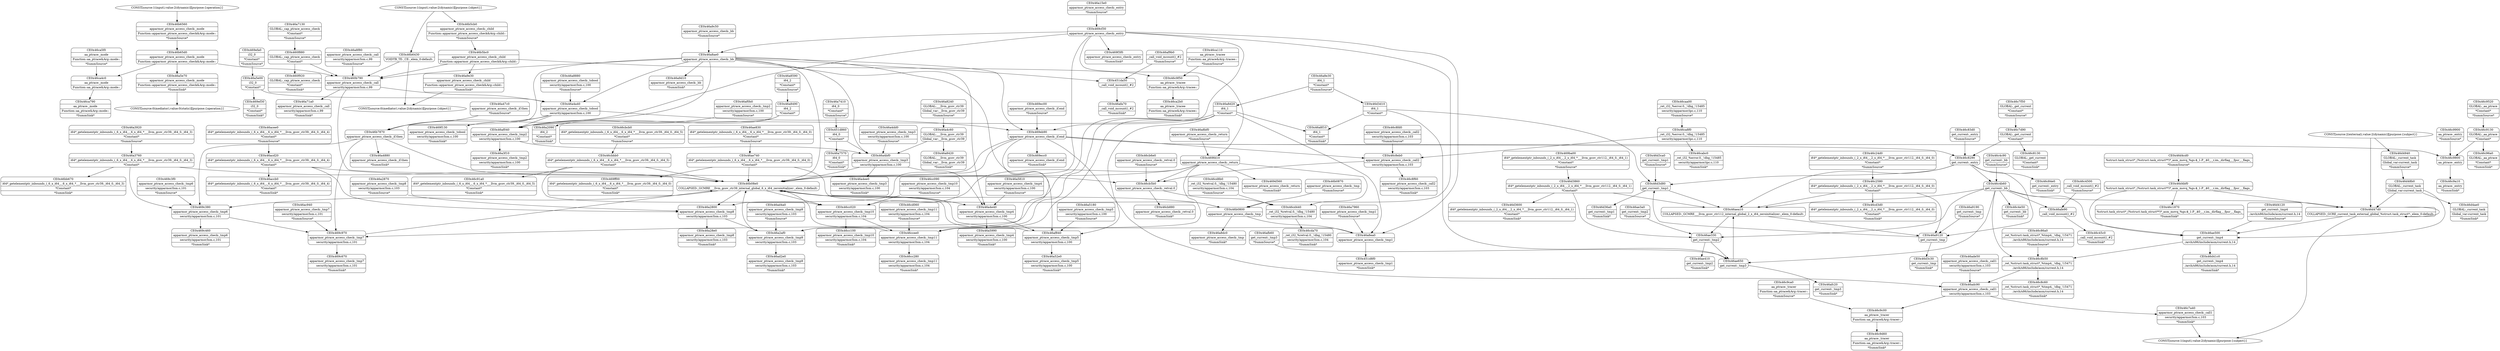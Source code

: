 digraph {
	CE0x46af040 [shape=record,shape=Mrecord,label="{CE0x46af040|apparmor_ptrace_access_check:_tmp2|security/apparmor/lsm.c,100}"]
	CE0x46ae410 [shape=record,shape=Mrecord,label="{CE0x46ae410|get_current:_tmp2|*SummSink*}"]
	CE0x46a71a0 [shape=record,shape=Mrecord,label="{CE0x46a71a0|apparmor_ptrace_access_check:_call|security/apparmor/lsm.c,99|*SummSink*}"]
	CE0x46c9c00 [shape=record,shape=Mrecord,label="{CE0x46c9c00|aa_ptrace:_tracer|Function::aa_ptrace&Arg::tracer::}"]
	CE0x46afe90 [shape=record,shape=Mrecord,label="{CE0x46afe90|_call_void_mcount()_#2}"]
	CE0x46d4ae0 [shape=record,shape=Mrecord,label="{CE0x46d4ae0|GLOBAL:_current_task|Global_var:current_task|*SummSink*}"]
	CE0x46a8880 [shape=record,shape=Mrecord,label="{CE0x46a8880|apparmor_ptrace_access_check:_tobool|security/apparmor/lsm.c,100|*SummSource*}"]
	CE0x46c7a40 [shape=record,shape=Mrecord,label="{CE0x46c7a40|apparmor_ptrace_access_check:_call1|security/apparmor/lsm.c,103|*SummSink*}"]
	"CONST[source:0(mediator),value:2(dynamic)][purpose:{object}]"
	CE0x46d48b0 [shape=record,shape=Mrecord,label="{CE0x46d48b0|GLOBAL:_current_task|Global_var:current_task}"]
	CE0x469f3f0 [shape=record,shape=Mrecord,label="{CE0x469f3f0|apparmor_ptrace_access_check:_entry|*SummSink*}"]
	CE0x46ae830 [shape=record,shape=Mrecord,label="{CE0x46ae830|i64*_getelementptr_inbounds_(_6_x_i64_,_6_x_i64_*___llvm_gcov_ctr39,_i64_0,_i64_0)|*Constant*|*SummSource*}"]
	CE0x46a5e70 [shape=record,shape=Mrecord,label="{CE0x46a5e70|apparmor_ptrace_access_check:_mode|Function::apparmor_ptrace_access_check&Arg::mode::|*SummSink*}"]
	CE0x46a2af0 [shape=record,shape=Mrecord,label="{CE0x46a2af0|apparmor_ptrace_access_check:_tmp9|security/apparmor/lsm.c,103}"]
	CE0x46ae500 [shape=record,shape=Mrecord,label="{CE0x46ae500|get_current:_tmp4|./arch/x86/include/asm/current.h,14}"]
	CE0x46a8f80 [shape=record,shape=Mrecord,label="{CE0x46a8f80|apparmor_ptrace_access_check:_call|security/apparmor/lsm.c,99|*SummSource*}"]
	CE0x46b65d0 [shape=record,shape=Mrecord,label="{CE0x46b65d0|apparmor_ptrace_access_check:_mode|Function::apparmor_ptrace_access_check&Arg::mode::}"]
	CE0x469c970 [shape=record,shape=Mrecord,label="{CE0x469c970|apparmor_ptrace_access_check:_tmp7|security/apparmor/lsm.c,101}"]
	CE0x469c3f0 [shape=record,shape=Mrecord,label="{CE0x469c3f0|apparmor_ptrace_access_check:_tmp6|security/apparmor/lsm.c,101|*SummSource*}"]
	CE0x46b0870 [shape=record,shape=Mrecord,label="{CE0x46b0870|apparmor_ptrace_access_check:_tmp|*SummSource*}"]
	CE0x46ae3a0 [shape=record,shape=Mrecord,label="{CE0x46ae3a0|get_current:_tmp2|*SummSource*}"]
	CE0x469c670 [shape=record,shape=Mrecord,label="{CE0x469c670|apparmor_ptrace_access_check:_tmp7|security/apparmor/lsm.c,101|*SummSink*}"]
	CE0x451da50 [shape=record,shape=Mrecord,label="{CE0x451da50|_call_void_mcount()_#2}"]
	CE0x46c8130 [shape=record,shape=Mrecord,label="{CE0x46c8130|GLOBAL:_get_current|*Constant*|*SummSink*}"]
	CE0x451d8f0 [shape=record,shape=Mrecord,label="{CE0x451d8f0|apparmor_ptrace_access_check:_tmp1|*SummSink*}"]
	CE0x451d860 [shape=record,shape=Mrecord,label="{CE0x451d860|i64_0|*Constant*}"]
	CE0x46cd8b0 [shape=record,shape=Mrecord,label="{CE0x46cd8b0|_ret_i32_%retval.0,_!dbg_!15480|security/apparmor/lsm.c,104|*SummSource*}"]
	CE0x46afb60 [shape=record,shape=Mrecord,label="{CE0x46afb60|get_current:_tmp3|*SummSource*}"]
	CE0x46a8ea0 [shape=record,shape=Mrecord,label="{CE0x46a8ea0|apparmor_ptrace_access_check:_tmp1}"]
	CE0x46c83d0 [shape=record,shape=Mrecord,label="{CE0x46c83d0|get_current:_entry|*SummSource*}"]
	CE0x46c1870 [shape=record,shape=Mrecord,label="{CE0x46c1870|%struct.task_struct*_(%struct.task_struct**)*_asm_movq_%gs:$_1:P_,$0_,_r,im,_dirflag_,_fpsr_,_flags_|*SummSink*}"]
	CE0x46ade50 [shape=record,shape=Mrecord,label="{CE0x46ade50|apparmor_ptrace_access_check:_call1|security/apparmor/lsm.c,103|*SummSource*}"]
	CE0x46c84e0 [shape=record,shape=Mrecord,label="{CE0x46c84e0|get_current:_entry|*SummSink*}"]
	CE0x46c9900 [shape=record,shape=Mrecord,label="{CE0x46c9900|aa_ptrace:_entry|*SummSource*}"]
	CE0x46cb880 [shape=record,shape=Mrecord,label="{CE0x46cb880|apparmor_ptrace_access_check:_retval.0|*SummSink*}"]
	CE0x46ca4c0 [shape=record,shape=Mrecord,label="{CE0x46ca4c0|aa_ptrace:_mode|Function::aa_ptrace&Arg::mode::}"]
	CE0x46d41c0 [shape=record,shape=Mrecord,label="{CE0x46d41c0|get_current:_tmp4|./arch/x86/include/asm/current.h,14|*SummSink*}"]
	CE0x46a28e0 [shape=record,shape=Mrecord,label="{CE0x46a28e0|apparmor_ptrace_access_check:_tmp8|security/apparmor/lsm.c,103|*SummSink*}"]
	CE0x46c9ca0 [shape=record,shape=Mrecord,label="{CE0x46c9ca0|aa_ptrace:_tracer|Function::aa_ptrace&Arg::tracer::|*SummSource*}"]
	CE0x46d3d80 [shape=record,shape=Mrecord,label="{CE0x46d3d80|get_current:_tmp1}"]
	CE0x46d36a0 [shape=record,shape=Mrecord,label="{CE0x46d36a0|get_current:_tmp1|*SummSink*}"]
	CE0x46d3860 [shape=record,shape=Mrecord,label="{CE0x46d3860|i64*_getelementptr_inbounds_(_2_x_i64_,_2_x_i64_*___llvm_gcov_ctr112,_i64_0,_i64_1)|*Constant*}"]
	CE0x46c8c60 [shape=record,shape=Mrecord,label="{CE0x46c8c60|_ret_%struct.task_struct*_%tmp4,_!dbg_!15471|./arch/x86/include/asm/current.h,14|*SummSink*}"]
	CE0x46aea10 [shape=record,shape=Mrecord,label="{CE0x46aea10|COLLAPSED:_GCMRE___llvm_gcov_ctr112_internal_global_2_x_i64_zeroinitializer:_elem_0:default:}"]
	CE0x46d3c30 [shape=record,shape=Mrecord,label="{CE0x46d3c30|get_current:_tmp|*SummSink*}"]
	CE0x46a2800 [shape=record,shape=Mrecord,label="{CE0x46a2800|apparmor_ptrace_access_check:_tmp8|security/apparmor/lsm.c,103}"]
	"CONST[source:0(mediator),value:0(static)][purpose:{operation}]"
	CE0x46a7410 [shape=record,shape=Mrecord,label="{CE0x46a7410|i64_0|*Constant*|*SummSource*}"]
	CE0x46c8f60 [shape=record,shape=Mrecord,label="{CE0x46c8f60|apparmor_ptrace_access_check:_call2|security/apparmor/lsm.c,103|*SummSink*}"]
	CE0x46af9b0 [shape=record,shape=Mrecord,label="{CE0x46af9b0|_call_void_mcount()_#2|*SummSource*}"]
	CE0x46cb5b0 [shape=record,shape=Mrecord,label="{CE0x46cb5b0|apparmor_ptrace_access_check:_retval.0}"]
	CE0x46b5cb0 [shape=record,shape=Mrecord,label="{CE0x46b5cb0|apparmor_ptrace_access_check:_child|Function::apparmor_ptrace_access_check&Arg::child::|*SummSource*}"]
	CE0x46c9a10 [shape=record,shape=Mrecord,label="{CE0x46c9a10|aa_ptrace:_entry|*SummSink*}"]
	CE0x46b0800 [shape=record,shape=Mrecord,label="{CE0x46b0800|apparmor_ptrace_access_check:_tmp}"]
	CE0x46d3ca0 [shape=record,shape=Mrecord,label="{CE0x46d3ca0|get_current:_tmp1|*SummSource*}"]
	CE0x46a2090 [shape=record,shape=Mrecord,label="{CE0x46a2090|i64_2|*Constant*|*SummSink*}"]
	CE0x469c460 [shape=record,shape=Mrecord,label="{CE0x469c460|apparmor_ptrace_access_check:_tmp6|security/apparmor/lsm.c,101|*SummSink*}"]
	CE0x46b08e0 [shape=record,shape=Mrecord,label="{CE0x46b08e0|COLLAPSED:_GCMRE___llvm_gcov_ctr39_internal_global_6_x_i64_zeroinitializer:_elem_0:default:}"]
	CE0x46d3600 [shape=record,shape=Mrecord,label="{CE0x46d3600|i64*_getelementptr_inbounds_(_2_x_i64_,_2_x_i64_*___llvm_gcov_ctr112,_i64_0,_i64_1)|*Constant*|*SummSink*}"]
	CE0x46c45c0 [shape=record,shape=Mrecord,label="{CE0x46c45c0|_call_void_mcount()_#2|*SummSink*}"]
	"CONST[source:2(external),value:2(dynamic)][purpose:{subject}]"
	CE0x46ac940 [shape=record,shape=Mrecord,label="{CE0x46ac940|apparmor_ptrace_access_check:_tmp7|security/apparmor/lsm.c,101|*SummSource*}"]
	CE0x46cc090 [shape=record,shape=Mrecord,label="{CE0x46cc090|apparmor_ptrace_access_check:_tmp10|security/apparmor/lsm.c,104|*SummSource*}"]
	CE0x46a5990 [shape=record,shape=Mrecord,label="{CE0x46a5990|apparmor_ptrace_access_check:_tmp4|security/apparmor/lsm.c,100|*SummSink*}"]
	CE0x46c7f50 [shape=record,shape=Mrecord,label="{CE0x46c7f50|GLOBAL:_get_current|*Constant*|*SummSource*}"]
	CE0x469eb90 [shape=record,shape=Mrecord,label="{CE0x469eb90|apparmor_ptrace_access_check:_if.end}"]
	CE0x46c86a0 [shape=record,shape=Mrecord,label="{CE0x46c86a0|_ret_%struct.task_struct*_%tmp4,_!dbg_!15471|./arch/x86/include/asm/current.h,14|*SummSource*}"]
	CE0x46afc20 [shape=record,shape=Mrecord,label="{CE0x46afc20|get_current:_tmp3|*SummSink*}"]
	CE0x46cd440 [shape=record,shape=Mrecord,label="{CE0x46cd440|_ret_i32_%retval.0,_!dbg_!15480|security/apparmor/lsm.c,104}"]
	CE0x460f920 [shape=record,shape=Mrecord,label="{CE0x460f920|GLOBAL:_cap_ptrace_access_check|*Constant*|*SummSink*}"]
	CE0x46a8f10 [shape=record,shape=Mrecord,label="{CE0x46a8f10|i64_1|*Constant*|*SummSink*}"]
	CE0x46d4940 [shape=record,shape=Mrecord,label="{CE0x46d4940|GLOBAL:_current_task|Global_var:current_task|*SummSource*}"]
	CE0x46a8bf0 [shape=record,shape=Mrecord,label="{CE0x46a8bf0|apparmor_ptrace_access_check:_return|*SummSource*}"]
	CE0x46ca790 [shape=record,shape=Mrecord,label="{CE0x46ca790|aa_ptrace:_mode|Function::aa_ptrace&Arg::mode::|*SummSink*}"]
	CE0x46ca8f0 [shape=record,shape=Mrecord,label="{CE0x46ca8f0|_ret_i32_%error.0,_!dbg_!15485|security/apparmor/ipc.c,110}"]
	CE0x46a8e30 [shape=record,shape=Mrecord,label="{CE0x46a8e30|i64_1|*Constant*|*SummSource*}"]
	CE0x46c8fd0 [shape=record,shape=Mrecord,label="{CE0x46c8fd0|apparmor_ptrace_access_check:_call2|security/apparmor/lsm.c,103|*SummSource*}"]
	CE0x46b5bc0 [shape=record,shape=Mrecord,label="{CE0x46b5bc0|apparmor_ptrace_access_check:_child|Function::apparmor_ptrace_access_check&Arg::child::}"]
	CE0x46b6430 [shape=record,shape=Mrecord,label="{CE0x46b6430|VOIDTB_TE:_CE:_elem_0:default:}"]
	CE0x46cd3d0 [shape=record,shape=Mrecord,label="{CE0x46cd3d0|i64*_getelementptr_inbounds_(_2_x_i64_,_2_x_i64_*___llvm_gcov_ctr112,_i64_0,_i64_0)|*Constant*|*SummSink*}"]
	CE0x46a9120 [shape=record,shape=Mrecord,label="{CE0x46a9120|get_current:_tmp}"]
	CE0x46af840 [shape=record,shape=Mrecord,label="{CE0x46af840|apparmor_ptrace_access_check:_tmp5|security/apparmor/lsm.c,100}"]
	CE0x469ff00 [shape=record,shape=Mrecord,label="{CE0x469ff00|i64*_getelementptr_inbounds_(_6_x_i64_,_6_x_i64_*___llvm_gcov_ctr39,_i64_0,_i64_0)|*Constant*|*SummSink*}"]
	CE0x46c9d60 [shape=record,shape=Mrecord,label="{CE0x46c9d60|aa_ptrace:_tracer|Function::aa_ptrace&Arg::tracer::|*SummSink*}"]
	CE0x46a52e0 [shape=record,shape=Mrecord,label="{CE0x46a52e0|apparmor_ptrace_access_check:_tmp5|security/apparmor/lsm.c,100|*SummSink*}"]
	CE0x46ad2e0 [shape=record,shape=Mrecord,label="{CE0x46ad2e0|apparmor_ptrace_access_check:_tmp9|security/apparmor/lsm.c,103|*SummSink*}"]
	CE0x46ca2b0 [shape=record,shape=Mrecord,label="{CE0x46ca2b0|aa_ptrace:_tracee|Function::aa_ptrace&Arg::tracee::|*SummSink*}"]
	CE0x46c8eb0 [shape=record,shape=Mrecord,label="{CE0x46c8eb0|apparmor_ptrace_access_check:_call2|security/apparmor/lsm.c,103}"]
	CE0x46a8420 [shape=record,shape=Mrecord,label="{CE0x46a8420|GLOBAL:___llvm_gcov_ctr39|Global_var:__llvm_gcov_ctr39|*SummSink*}"]
	CE0x46cbbb0 [shape=record,shape=Mrecord,label="{CE0x46cbbb0|i64*_getelementptr_inbounds_(_6_x_i64_,_6_x_i64_*___llvm_gcov_ctr39,_i64_0,_i64_5)|*Constant*}"]
	CE0x46accb0 [shape=record,shape=Mrecord,label="{CE0x46accb0|i64*_getelementptr_inbounds_(_6_x_i64_,_6_x_i64_*___llvm_gcov_ctr39,_i64_0,_i64_4)|*Constant*|*SummSink*}"]
	CE0x46cc100 [shape=record,shape=Mrecord,label="{CE0x46cc100|apparmor_ptrace_access_check:_tmp10|security/apparmor/lsm.c,104|*SummSink*}"]
	CE0x469efa0 [shape=record,shape=Mrecord,label="{CE0x469efa0|i32_0|*Constant*|*SummSource*}"]
	CE0x46cc020 [shape=record,shape=Mrecord,label="{CE0x46cc020|apparmor_ptrace_access_check:_tmp10|security/apparmor/lsm.c,104}"]
	CE0x46ca5f0 [shape=record,shape=Mrecord,label="{CE0x46ca5f0|aa_ptrace:_mode|Function::aa_ptrace&Arg::mode::|*SummSource*}"]
	CE0x46ad4a0 [shape=record,shape=Mrecord,label="{CE0x46ad4a0|apparmor_ptrace_access_check:_tmp9|security/apparmor/lsm.c,103|*SummSource*}"]
	CE0x46c4e50 [shape=record,shape=Mrecord,label="{CE0x46c4e50|get_current:_bb|*SummSink*}"]
	CE0x46a8590 [shape=record,shape=Mrecord,label="{CE0x46a8590|i64_2|*Constant*|*SummSource*}"]
	CE0x46a5180 [shape=record,shape=Mrecord,label="{CE0x46a5180|apparmor_ptrace_access_check:_tmp5|security/apparmor/lsm.c,100|*SummSource*}"]
	CE0x460f880 [shape=record,shape=Mrecord,label="{CE0x460f880|GLOBAL:_cap_ptrace_access_check|*Constant*}"]
	CE0x46a7570 [shape=record,shape=Mrecord,label="{CE0x46a7570|i64_0|*Constant*|*SummSink*}"]
	CE0x469d560 [shape=record,shape=Mrecord,label="{CE0x469d560|apparmor_ptrace_access_check:_return|*SummSink*}"]
	"CONST[source:1(input),value:2(dynamic)][purpose:{subject}]"
	CE0x46afa70 [shape=record,shape=Mrecord,label="{CE0x46afa70|_call_void_mcount()_#2|*SummSink*}"]
	CE0x46a8490 [shape=record,shape=Mrecord,label="{CE0x46a8490|i64_2|*Constant*}"]
	CE0x46cd060 [shape=record,shape=Mrecord,label="{CE0x46cd060|apparmor_ptrace_access_check:_tmp11|security/apparmor/lsm.c,104|*SummSource*}"]
	CE0x46a9c50 [shape=record,shape=Mrecord,label="{CE0x46a9c50|apparmor_ptrace_access_check:_bb|*SummSource*}"]
	CE0x46d4cd0 [shape=record,shape=Mrecord,label="{CE0x46d4cd0|%struct.task_struct*_(%struct.task_struct**)*_asm_movq_%gs:$_1:P_,$0_,_r,im,_dirflag_,_fpsr_,_flags_|*SummSource*}"]
	CE0x46c9520 [shape=record,shape=Mrecord,label="{CE0x46c9520|GLOBAL:_aa_ptrace|*Constant*|*SummSource*}"]
	CE0x46ca110 [shape=record,shape=Mrecord,label="{CE0x46ca110|aa_ptrace:_tracee|Function::aa_ptrace&Arg::tracee::|*SummSource*}"]
	CE0x46c2580 [shape=record,shape=Mrecord,label="{CE0x46c2580|i64*_getelementptr_inbounds_(_2_x_i64_,_2_x_i64_*___llvm_gcov_ctr112,_i64_0,_i64_0)|*Constant*}"]
	CE0x46c4c90 [shape=record,shape=Mrecord,label="{CE0x46c4c90|get_current:_bb|*SummSource*}"]
	CE0x469ba00 [shape=record,shape=Mrecord,label="{CE0x469ba00|i64*_getelementptr_inbounds_(_2_x_i64_,_2_x_i64_*___llvm_gcov_ctr112,_i64_0,_i64_1)|*Constant*|*SummSource*}"]
	"CONST[source:1(input),value:2(dynamic)][purpose:{operation}]"
	CE0x46acee0 [shape=record,shape=Mrecord,label="{CE0x46acee0|i64*_getelementptr_inbounds_(_6_x_i64_,_6_x_i64_*___llvm_gcov_ctr39,_i64_0,_i64_4)|*Constant*|*SummSource*}"]
	CE0x46a7130 [shape=record,shape=Mrecord,label="{CE0x46a7130|GLOBAL:_cap_ptrace_access_check|*Constant*|*SummSource*}"]
	CE0x46a47c0 [shape=record,shape=Mrecord,label="{CE0x46a47c0|apparmor_ptrace_access_check:_if.then|*SummSource*}"]
	CE0x46ae330 [shape=record,shape=Mrecord,label="{CE0x46ae330|get_current:_tmp2}"]
	CE0x46cbcb0 [shape=record,shape=Mrecord,label="{CE0x46cbcb0|i64*_getelementptr_inbounds_(_6_x_i64_,_6_x_i64_*___llvm_gcov_ctr39,_i64_0,_i64_5)|*Constant*|*SummSource*}"]
	CE0x46a15e0 [shape=record,shape=Mrecord,label="{CE0x46a15e0|apparmor_ptrace_access_check:_entry|*SummSource*}"]
	CE0x46a4ee0 [shape=record,shape=Mrecord,label="{CE0x46a4ee0|apparmor_ptrace_access_check:_tmp3|security/apparmor/lsm.c,100|*SummSink*}"]
	CE0x469ecc0 [shape=record,shape=Mrecord,label="{CE0x469ecc0|apparmor_ptrace_access_check:_if.end|*SummSink*}"]
	CE0x46a3920 [shape=record,shape=Mrecord,label="{CE0x46a3920|i64*_getelementptr_inbounds_(_6_x_i64_,_6_x_i64_*___llvm_gcov_ctr39,_i64_0,_i64_3)|*Constant*|*SummSource*}"]
	CE0x46d3d10 [shape=record,shape=Mrecord,label="{CE0x46d3d10|i64_1|*Constant*}"]
	CE0x469ec00 [shape=record,shape=Mrecord,label="{CE0x469ec00|apparmor_ptrace_access_check:_if.end|*SummSource*}"]
	"CONST[source:1(input),value:2(dynamic)][purpose:{object}]"
	CE0x46cda70 [shape=record,shape=Mrecord,label="{CE0x46cda70|_ret_i32_%retval.0,_!dbg_!15480|security/apparmor/lsm.c,104|*SummSink*}"]
	CE0x46c4500 [shape=record,shape=Mrecord,label="{CE0x46c4500|_call_void_mcount()_#2|*SummSource*}"]
	CE0x46a4880 [shape=record,shape=Mrecord,label="{CE0x46a4880|apparmor_ptrace_access_check:_if.then|*SummSink*}"]
	CE0x46b7870 [shape=record,shape=Mrecord,label="{CE0x46b7870|apparmor_ptrace_access_check:_if.then}"]
	CE0x46acd20 [shape=record,shape=Mrecord,label="{CE0x46acd20|i64*_getelementptr_inbounds_(_6_x_i64_,_6_x_i64_*___llvm_gcov_ctr39,_i64_0,_i64_4)|*Constant*}"]
	CE0x46d4bf0 [shape=record,shape=Mrecord,label="{CE0x46d4bf0|%struct.task_struct*_(%struct.task_struct**)*_asm_movq_%gs:$_1:P_,$0_,_r,im,_dirflag_,_fpsr_,_flags_}"]
	CE0x46a8d20 [shape=record,shape=Mrecord,label="{CE0x46a8d20|i64_1|*Constant*}"]
	CE0x46a9e30 [shape=record,shape=Mrecord,label="{CE0x46a9e30|apparmor_ptrace_access_check:_child|Function::apparmor_ptrace_access_check&Arg::child::|*SummSink*}"]
	CE0x46c91a0 [shape=record,shape=Mrecord,label="{CE0x46c91a0|i64*_getelementptr_inbounds_(_6_x_i64_,_6_x_i64_*___llvm_gcov_ctr39,_i64_0,_i64_5)|*Constant*|*SummSink*}"]
	CE0x469c380 [shape=record,shape=Mrecord,label="{CE0x469c380|apparmor_ptrace_access_check:_tmp6|security/apparmor/lsm.c,101}"]
	CE0x46a5e00 [shape=record,shape=Mrecord,label="{CE0x46a5e00|i32_0|*Constant*}"]
	CE0x46c9800 [shape=record,shape=Mrecord,label="{CE0x46c9800|aa_ptrace:_entry}"]
	CE0x46cb6e0 [shape=record,shape=Mrecord,label="{CE0x46cb6e0|apparmor_ptrace_access_check:_retval.0|*SummSource*}"]
	CE0x46c9f50 [shape=record,shape=Mrecord,label="{CE0x46c9f50|aa_ptrace:_tracee|Function::aa_ptrace&Arg::tracee::}"]
	CE0x46c8290 [shape=record,shape=Mrecord,label="{CE0x46c8290|get_current:_entry}"]
	CE0x46caa00 [shape=record,shape=Mrecord,label="{CE0x46caa00|_ret_i32_%error.0,_!dbg_!15485|security/apparmor/ipc.c,110|*SummSource*}"]
	CE0x46a3f10 [shape=record,shape=Mrecord,label="{CE0x46a3f10|apparmor_ptrace_access_check:_tmp2|security/apparmor/lsm.c,100|*SummSink*}"]
	CE0x46a4c60 [shape=record,shape=Mrecord,label="{CE0x46a4c60|GLOBAL:___llvm_gcov_ctr39|Global_var:__llvm_gcov_ctr39}"]
	CE0x469ef30 [shape=record,shape=Mrecord,label="{CE0x469ef30|i32_0|*Constant*|*SummSink*}"]
	CE0x46bb670 [shape=record,shape=Mrecord,label="{CE0x46bb670|i64*_getelementptr_inbounds_(_6_x_i64_,_6_x_i64_*___llvm_gcov_ctr39,_i64_0,_i64_3)|*Constant*|*SummSink*}"]
	CE0x46c4b60 [shape=record,shape=Mrecord,label="{CE0x46c4b60|get_current:_bb}"]
	CE0x46a9190 [shape=record,shape=Mrecord,label="{CE0x46a9190|get_current:_tmp|*SummSource*}"]
	CE0x46d47d0 [shape=record,shape=Mrecord,label="{CE0x46d47d0|COLLAPSED:_GCRE_current_task_external_global_%struct.task_struct*:_elem_0:default:}"]
	CE0x46a8dc0 [shape=record,shape=Mrecord,label="{CE0x46a8dc0|apparmor_ptrace_access_check:_tmp|*SummSink*}"]
	CE0x46ae740 [shape=record,shape=Mrecord,label="{CE0x46ae740|i64*_getelementptr_inbounds_(_6_x_i64_,_6_x_i64_*___llvm_gcov_ctr39,_i64_0,_i64_0)|*Constant*}"]
	CE0x46b6560 [shape=record,shape=Mrecord,label="{CE0x46b6560|apparmor_ptrace_access_check:_mode|Function::apparmor_ptrace_access_check&Arg::mode::|*SummSource*}"]
	CE0x46adc90 [shape=record,shape=Mrecord,label="{CE0x46adc90|apparmor_ptrace_access_check:_call1|security/apparmor/lsm.c,103}"]
	CE0x46c24d0 [shape=record,shape=Mrecord,label="{CE0x46c24d0|i64*_getelementptr_inbounds_(_2_x_i64_,_2_x_i64_*___llvm_gcov_ctr112,_i64_0,_i64_0)|*Constant*|*SummSource*}"]
	CE0x46c7d90 [shape=record,shape=Mrecord,label="{CE0x46c7d90|GLOBAL:_get_current|*Constant*}"]
	CE0x46a3760 [shape=record,shape=Mrecord,label="{CE0x46a3760|i64*_getelementptr_inbounds_(_6_x_i64_,_6_x_i64_*___llvm_gcov_ctr39,_i64_0,_i64_3)|*Constant*}"]
	CE0x46a8ae0 [shape=record,shape=Mrecord,label="{CE0x46a8ae0|apparmor_ptrace_access_check:_bb}"]
	CE0x46a7960 [shape=record,shape=Mrecord,label="{CE0x46a7960|apparmor_ptrace_access_check:_tmp1|*SummSource*}"]
	CE0x46ccee0 [shape=record,shape=Mrecord,label="{CE0x46ccee0|apparmor_ptrace_access_check:_tmp11|security/apparmor/lsm.c,104}"]
	CE0x46a4e40 [shape=record,shape=Mrecord,label="{CE0x46a4e40|apparmor_ptrace_access_check:_tmp4|security/apparmor/lsm.c,100}"]
	CE0x46cc280 [shape=record,shape=Mrecord,label="{CE0x46cc280|apparmor_ptrace_access_check:_tmp11|security/apparmor/lsm.c,104|*SummSink*}"]
	CE0x46cabc0 [shape=record,shape=Mrecord,label="{CE0x46cabc0|_ret_i32_%error.0,_!dbg_!15485|security/apparmor/ipc.c,110|*SummSink*}"]
	CE0x469cf30 [shape=record,shape=Mrecord,label="{CE0x469cf30|apparmor_ptrace_access_check:_entry}"]
	CE0x46a9d10 [shape=record,shape=Mrecord,label="{CE0x46a9d10|apparmor_ptrace_access_check:_bb|*SummSink*}"]
	CE0x46ae650 [shape=record,shape=Mrecord,label="{CE0x46ae650|get_current:_tmp3}"]
	CE0x46c96a0 [shape=record,shape=Mrecord,label="{CE0x46c96a0|GLOBAL:_aa_ptrace|*Constant*|*SummSink*}"]
	CE0x46a4dd0 [shape=record,shape=Mrecord,label="{CE0x46a4dd0|apparmor_ptrace_access_check:_tmp3|security/apparmor/lsm.c,100|*SummSource*}"]
	CE0x469fd10 [shape=record,shape=Mrecord,label="{CE0x469fd10|apparmor_ptrace_access_check:_return}"]
	CE0x46af0b0 [shape=record,shape=Mrecord,label="{CE0x46af0b0|apparmor_ptrace_access_check:_tmp2|security/apparmor/lsm.c,100|*SummSource*}"]
	CE0x46d4120 [shape=record,shape=Mrecord,label="{CE0x46d4120|get_current:_tmp4|./arch/x86/include/asm/current.h,14|*SummSource*}"]
	CE0x46c9130 [shape=record,shape=Mrecord,label="{CE0x46c9130|GLOBAL:_aa_ptrace|*Constant*}"]
	CE0x469f130 [shape=record,shape=Mrecord,label="{CE0x469f130|apparmor_ptrace_access_check:_tobool|security/apparmor/lsm.c,100|*SummSink*}"]
	CE0x46a4bf0 [shape=record,shape=Mrecord,label="{CE0x46a4bf0|apparmor_ptrace_access_check:_tmp3|security/apparmor/lsm.c,100}"]
	CE0x46a2870 [shape=record,shape=Mrecord,label="{CE0x46a2870|apparmor_ptrace_access_check:_tmp8|security/apparmor/lsm.c,103|*SummSource*}"]
	CE0x46a8240 [shape=record,shape=Mrecord,label="{CE0x46a8240|GLOBAL:___llvm_gcov_ctr39|Global_var:__llvm_gcov_ctr39|*SummSource*}"]
	CE0x46c8b50 [shape=record,shape=Mrecord,label="{CE0x46c8b50|_ret_%struct.task_struct*_%tmp4,_!dbg_!15471|./arch/x86/include/asm/current.h,14}"]
	CE0x46a4a40 [shape=record,shape=Mrecord,label="{CE0x46a4a40|apparmor_ptrace_access_check:_tobool|security/apparmor/lsm.c,100}"]
	CE0x46a5810 [shape=record,shape=Mrecord,label="{CE0x46a5810|apparmor_ptrace_access_check:_tmp4|security/apparmor/lsm.c,100|*SummSource*}"]
	CE0x460b790 [shape=record,shape=Mrecord,label="{CE0x460b790|apparmor_ptrace_access_check:_call|security/apparmor/lsm.c,99}"]
	CE0x46a8ea0 -> CE0x46b08e0
	CE0x469ec00 -> CE0x469eb90
	CE0x46b08e0 -> CE0x46cc020
	CE0x469cf30 -> CE0x469eb90
	CE0x46c8eb0 -> CE0x46cb5b0
	CE0x46c9ca0 -> CE0x46c9c00
	CE0x46a7130 -> CE0x460f880
	CE0x46afe90 -> CE0x46c45c0
	CE0x46d3ca0 -> CE0x46d3d80
	CE0x46d3860 -> CE0x46aea10
	CE0x46acee0 -> CE0x46acd20
	CE0x46d4120 -> CE0x46ae500
	CE0x46a5e00 -> CE0x469ef30
	CE0x46c4b60 -> CE0x46d47d0
	CE0x46a4a40 -> CE0x469eb90
	CE0x46a8ae0 -> CE0x46b08e0
	CE0x46d48b0 -> CE0x46d4ae0
	CE0x46a3760 -> CE0x46bb670
	CE0x469cf30 -> CE0x46b7870
	CE0x46b0800 -> CE0x46a8dc0
	CE0x46d4bf0 -> CE0x46ae500
	CE0x46ca8f0 -> CE0x46c8eb0
	CE0x46d47d0 -> "CONST[source:1(input),value:2(dynamic)][purpose:{subject}]"
	CE0x46aea10 -> CE0x46ae330
	CE0x46c83d0 -> CE0x46c8290
	CE0x46a2870 -> CE0x46a2800
	CE0x469eb90 -> CE0x469ecc0
	CE0x46a9120 -> CE0x46d3d80
	CE0x46a8ae0 -> CE0x46af040
	CE0x46a8ae0 -> CE0x469eb90
	CE0x460b790 -> CE0x46a4a40
	CE0x46cd440 -> CE0x46cda70
	CE0x46adc90 -> CE0x46c9c00
	CE0x46d3d10 -> CE0x46d3d80
	CE0x46a3760 -> CE0x46b08e0
	CE0x46a8ae0 -> CE0x46a4bf0
	CE0x469c970 -> CE0x46b08e0
	CE0x46d3d10 -> CE0x46a8f10
	CE0x46d3d80 -> CE0x46aea10
	CE0x451d860 -> CE0x46a4bf0
	CE0x46c86a0 -> CE0x46c8b50
	CE0x46d3d10 -> CE0x46ae650
	"CONST[source:1(input),value:2(dynamic)][purpose:{object}]" -> CE0x46b6430
	CE0x46cc020 -> CE0x46ccee0
	CE0x46a4bf0 -> CE0x46a4e40
	CE0x46c8b50 -> CE0x46c8c60
	CE0x46a3760 -> CE0x469c380
	CE0x46a4c60 -> CE0x46a4bf0
	CE0x451d860 -> CE0x46a7570
	CE0x46c9f50 -> CE0x46ca2b0
	"CONST[source:2(external),value:2(dynamic)][purpose:{subject}]" -> CE0x46d4940
	CE0x46a8ae0 -> CE0x46a4a40
	CE0x46a8ae0 -> CE0x46b7870
	CE0x46a8240 -> CE0x46a4c60
	CE0x46a5180 -> CE0x46af840
	CE0x46cb5b0 -> CE0x46cd440
	CE0x46cbbb0 -> CE0x46b08e0
	CE0x46a3920 -> CE0x46a3760
	CE0x46caa00 -> CE0x46ca8f0
	CE0x46b0800 -> CE0x46a8ea0
	CE0x46a8490 -> CE0x46af040
	CE0x46a8d20 -> CE0x46af840
	CE0x46c4b60 -> CE0x46c8b50
	CE0x46af040 -> CE0x46a4bf0
	CE0x46b5bc0 -> CE0x460b790
	CE0x46c7d90 -> CE0x46c8130
	CE0x46c4b60 -> CE0x46afe90
	CE0x46a9c50 -> CE0x46a8ae0
	CE0x46af840 -> CE0x46a52e0
	CE0x46a8880 -> CE0x46a4a40
	CE0x46a9120 -> CE0x46d3c30
	CE0x469c970 -> CE0x469c670
	CE0x46a4a40 -> CE0x469f130
	CE0x46ad4a0 -> CE0x46a2af0
	CE0x46b6430 -> CE0x460b790
	CE0x46a8d20 -> CE0x46a8f10
	CE0x46ca110 -> CE0x46c9f50
	CE0x46c2580 -> CE0x46cd3d0
	CE0x46a9190 -> CE0x46a9120
	CE0x46c4b60 -> CE0x46ae500
	CE0x46d48b0 -> CE0x46ae500
	CE0x46cb5b0 -> CE0x46cb880
	CE0x46b5bc0 -> CE0x46a9e30
	CE0x469fd10 -> CE0x46cb5b0
	CE0x46c4c90 -> CE0x46c4b60
	CE0x46cd060 -> CE0x46ccee0
	CE0x46a5e70 -> "CONST[source:0(mediator),value:0(static)][purpose:{operation}]"
	"CONST[source:2(external),value:2(dynamic)][purpose:{subject}]" -> CE0x46d47d0
	CE0x46d47d0 -> CE0x46ae500
	CE0x46d3860 -> CE0x46ae330
	CE0x46ae650 -> CE0x46aea10
	CE0x46a8d20 -> CE0x46a8ea0
	CE0x46cd8b0 -> CE0x46cd440
	CE0x46a8f80 -> CE0x460b790
	CE0x46a8ae0 -> CE0x451da50
	CE0x46d48b0 -> CE0x46d47d0
	CE0x46a4c60 -> CE0x46a8420
	CE0x46c24d0 -> CE0x46c2580
	CE0x46c4b60 -> CE0x46ae650
	CE0x46a5810 -> CE0x46a4e40
	CE0x46ae740 -> CE0x46b0800
	CE0x46a8d20 -> CE0x46af040
	CE0x46a8ae0 -> CE0x46a4e40
	CE0x46c4500 -> CE0x46afe90
	CE0x46b7870 -> CE0x469c380
	CE0x46b08e0 -> CE0x469c380
	CE0x469c380 -> CE0x469c970
	CE0x46c8b50 -> CE0x46adc90
	CE0x46a8ae0 -> CE0x460b790
	CE0x46cc090 -> CE0x46cc020
	CE0x46a8ea0 -> CE0x451d8f0
	CE0x46b08e0 -> CE0x46a4e40
	CE0x46ccee0 -> CE0x46b08e0
	CE0x469cf30 -> CE0x46b08e0
	CE0x469fd10 -> CE0x46b08e0
	CE0x46c7f50 -> CE0x46c7d90
	CE0x469eb90 -> CE0x46c8eb0
	CE0x46a9e30 -> "CONST[source:0(mediator),value:2(dynamic)][purpose:{object}]"
	CE0x469cf30 -> CE0x46b0800
	CE0x469eb90 -> CE0x46c8290
	CE0x46c9900 -> CE0x46c9800
	CE0x46d4bf0 -> CE0x46c1870
	CE0x46acd20 -> CE0x46accb0
	CE0x46ae740 -> CE0x46b08e0
	CE0x46ae830 -> CE0x46ae740
	CE0x469cf30 -> CE0x469f3f0
	CE0x46cbbb0 -> CE0x46c91a0
	CE0x469fd10 -> CE0x469d560
	CE0x469c380 -> CE0x469c460
	CE0x46a8590 -> CE0x46a8490
	CE0x46ca8f0 -> CE0x46cabc0
	CE0x460b790 -> CE0x46cb5b0
	CE0x46b5cb0 -> CE0x46b5bc0
	CE0x46ccee0 -> CE0x46cc280
	CE0x46c8eb0 -> CE0x46c8f60
	CE0x469c3f0 -> CE0x469c380
	CE0x46c7d90 -> CE0x46c8290
	CE0x46b0870 -> CE0x46b0800
	CE0x46c8fd0 -> CE0x46c8eb0
	CE0x46b7870 -> CE0x46b08e0
	CE0x46a2800 -> CE0x46a28e0
	CE0x46a4a40 -> CE0x46b7870
	CE0x46b65d0 -> CE0x460b790
	CE0x46acd20 -> CE0x46b08e0
	CE0x460f880 -> CE0x460f920
	CE0x46af0b0 -> CE0x46af040
	CE0x46b5bc0 -> CE0x46c9f50
	CE0x469cf30 -> CE0x469fd10
	CE0x46c9130 -> CE0x46c96a0
	CE0x46a4e40 -> CE0x46a5990
	CE0x46ae3a0 -> CE0x46ae330
	CE0x46a4bf0 -> CE0x46b08e0
	CE0x469eb90 -> CE0x46a2af0
	CE0x46b6560 -> CE0x46b65d0
	CE0x46c8290 -> CE0x46c4b60
	CE0x46a7410 -> CE0x451d860
	CE0x46af840 -> CE0x46b08e0
	CE0x46b08e0 -> CE0x46b0800
	CE0x46ca4c0 -> CE0x46ca790
	CE0x46c7a40 -> "CONST[source:1(input),value:2(dynamic)][purpose:{subject}]"
	CE0x46b7870 -> CE0x46a4880
	CE0x460f880 -> CE0x460b790
	CE0x46a15e0 -> CE0x469cf30
	CE0x46d4bf0 -> CE0x46d47d0
	CE0x46a47c0 -> CE0x46b7870
	CE0x469ba00 -> CE0x46d3860
	CE0x46c2580 -> CE0x46a9120
	CE0x46d3d80 -> CE0x46d36a0
	CE0x469fd10 -> CE0x46cc020
	CE0x46b65d0 -> CE0x46a5e70
	CE0x46c9800 -> CE0x46c9a10
	CE0x46ae650 -> CE0x46afc20
	CE0x46ae740 -> CE0x469ff00
	CE0x46ac940 -> CE0x469c970
	CE0x46cb6e0 -> CE0x46cb5b0
	CE0x469fd10 -> CE0x46cd440
	"CONST[source:1(input),value:2(dynamic)][purpose:{object}]" -> CE0x46b5cb0
	CE0x46a8490 -> CE0x46a2090
	CE0x46a2af0 -> CE0x46b08e0
	CE0x46c8290 -> CE0x46a9120
	CE0x46c4b60 -> CE0x46c4e50
	CE0x46a2800 -> CE0x46a2af0
	CE0x469eb90 -> CE0x46b08e0
	CE0x469eb90 -> CE0x46adc90
	CE0x46a4bf0 -> CE0x46a4ee0
	CE0x46b08e0 -> CE0x46a2800
	CE0x469cf30 -> CE0x46a8ea0
	CE0x46ae500 -> CE0x46d41c0
	CE0x46b7870 -> CE0x469c970
	CE0x46ae330 -> CE0x46ae410
	CE0x460b790 -> CE0x46a71a0
	CE0x46afb60 -> CE0x46ae650
	CE0x469eb90 -> CE0x46c9800
	CE0x46a8d20 -> CE0x469c970
	CE0x46a8bf0 -> CE0x469fd10
	CE0x46c9130 -> CE0x46c9800
	CE0x46a8d20 -> CE0x46a2af0
	CE0x46d4cd0 -> CE0x46d4bf0
	CE0x46c8290 -> CE0x46c84e0
	CE0x46adc90 -> CE0x46c7a40
	CE0x469cf30 -> CE0x46a8ae0
	CE0x46d47d0 -> CE0x46d47d0
	CE0x46c9520 -> CE0x46c9130
	CE0x46a8e30 -> CE0x46d3d10
	CE0x46c4b60 -> CE0x46aea10
	CE0x46ca5f0 -> CE0x46ca4c0
	CE0x46aea10 -> CE0x46a9120
	CE0x46c8290 -> CE0x46aea10
	CE0x46af040 -> CE0x46a3f10
	CE0x46d4940 -> CE0x46d48b0
	CE0x451da50 -> CE0x46afa70
	CE0x46ae500 -> CE0x46c8b50
	CE0x46a8d20 -> CE0x46ccee0
	CE0x46c4b60 -> CE0x46ae330
	CE0x46a2af0 -> CE0x46ad2e0
	CE0x46cbbb0 -> CE0x46cc020
	CE0x46d3860 -> CE0x46d3600
	CE0x46c2580 -> CE0x46aea10
	CE0x46acd20 -> CE0x46a2800
	CE0x46a7960 -> CE0x46a8ea0
	CE0x46cbcb0 -> CE0x46cbbb0
	CE0x469eb90 -> CE0x46a2800
	CE0x46b65d0 -> CE0x46ca4c0
	CE0x46a8e30 -> CE0x46a8d20
	CE0x46a5e00 -> CE0x46a4a40
	CE0x46a4a40 -> CE0x46af040
	CE0x46c9c00 -> CE0x46c9d60
	"CONST[source:1(input),value:2(dynamic)][purpose:{operation}]" -> CE0x46b6560
	CE0x46cc020 -> CE0x46cc100
	CE0x46a8ae0 -> CE0x46af840
	CE0x46ade50 -> CE0x46adc90
	CE0x46af9b0 -> CE0x451da50
	CE0x46ae330 -> CE0x46ae650
	CE0x469fd10 -> CE0x46ccee0
	CE0x46a4dd0 -> CE0x46a4bf0
	CE0x46b6430 -> "CONST[source:0(mediator),value:2(dynamic)][purpose:{object}]"
	CE0x469efa0 -> CE0x46a5e00
	CE0x46a4e40 -> CE0x46af840
	CE0x46a8ae0 -> CE0x46a9d10
	CE0x46c8290 -> CE0x46d3d80
}